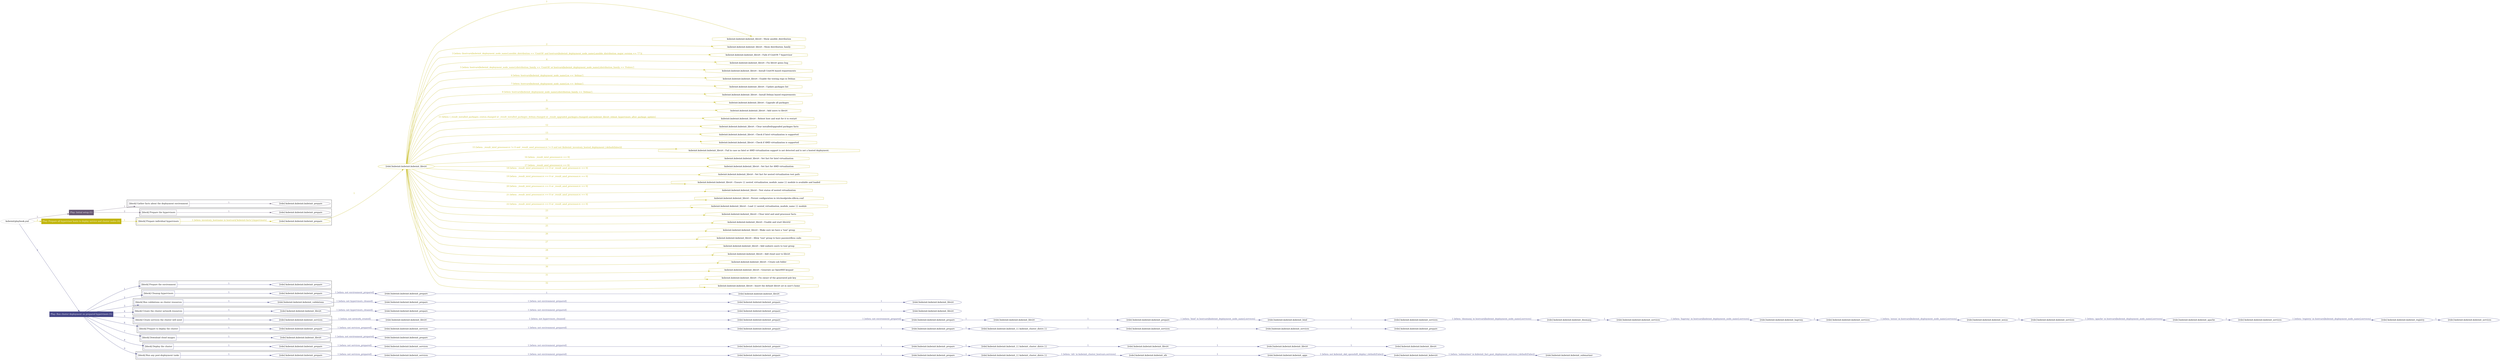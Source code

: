 digraph {
	graph [concentrate=true ordering=in rankdir=LR ratio=fill]
	edge [esep=5 sep=10]
	"kubeinit/playbook.yml" [id=root_node style=dotted]
	play_c38d04f1 [label="Play: Initial setup (1)" color="#685874" fontcolor="#ffffff" id=play_c38d04f1 shape=box style=filled tooltip=localhost]
	"kubeinit/playbook.yml" -> play_c38d04f1 [label="1 " color="#685874" fontcolor="#685874" id=edge_b47f054e labeltooltip="1 " tooltip="1 "]
	subgraph "kubeinit.kubeinit.kubeinit_prepare" {
		role_59bcdea8 [label="[role] kubeinit.kubeinit.kubeinit_prepare" color="#685874" id=role_59bcdea8 tooltip="kubeinit.kubeinit.kubeinit_prepare"]
	}
	subgraph "kubeinit.kubeinit.kubeinit_prepare" {
		role_1de4ad4f [label="[role] kubeinit.kubeinit.kubeinit_prepare" color="#685874" id=role_1de4ad4f tooltip="kubeinit.kubeinit.kubeinit_prepare"]
	}
	subgraph "Play: Initial setup (1)" {
		play_c38d04f1 -> block_15f5c2c2 [label=1 color="#685874" fontcolor="#685874" id=edge_78ad8fe7 labeltooltip=1 tooltip=1]
		subgraph cluster_block_15f5c2c2 {
			block_15f5c2c2 [label="[block] Gather facts about the deployment environment" color="#685874" id=block_15f5c2c2 labeltooltip="Gather facts about the deployment environment" shape=box tooltip="Gather facts about the deployment environment"]
			block_15f5c2c2 -> role_59bcdea8 [label="1 " color="#685874" fontcolor="#685874" id=edge_01e30a60 labeltooltip="1 " tooltip="1 "]
		}
		play_c38d04f1 -> block_de4b6ba6 [label=2 color="#685874" fontcolor="#685874" id=edge_79fef5b9 labeltooltip=2 tooltip=2]
		subgraph cluster_block_de4b6ba6 {
			block_de4b6ba6 [label="[block] Prepare the hypervisors" color="#685874" id=block_de4b6ba6 labeltooltip="Prepare the hypervisors" shape=box tooltip="Prepare the hypervisors"]
			block_de4b6ba6 -> role_1de4ad4f [label="1 " color="#685874" fontcolor="#685874" id=edge_2296e680 labeltooltip="1 " tooltip="1 "]
		}
	}
	play_e90ad31f [label="Play: Prepare all hypervisor hosts to deploy service and cluster nodes (0)" color="#c1b50b" fontcolor="#ffffff" id=play_e90ad31f shape=box style=filled tooltip="Play: Prepare all hypervisor hosts to deploy service and cluster nodes (0)"]
	"kubeinit/playbook.yml" -> play_e90ad31f [label="2 " color="#c1b50b" fontcolor="#c1b50b" id=edge_76d9d0d5 labeltooltip="2 " tooltip="2 "]
	subgraph "kubeinit.kubeinit.kubeinit_libvirt" {
		role_910aff63 [label="[role] kubeinit.kubeinit.kubeinit_libvirt" color="#c1b50b" id=role_910aff63 tooltip="kubeinit.kubeinit.kubeinit_libvirt"]
		task_491e7661 [label="kubeinit.kubeinit.kubeinit_libvirt : Show ansible_distribution" color="#c1b50b" id=task_491e7661 shape=octagon tooltip="kubeinit.kubeinit.kubeinit_libvirt : Show ansible_distribution"]
		role_910aff63 -> task_491e7661 [label="1 " color="#c1b50b" fontcolor="#c1b50b" id=edge_b0b7990b labeltooltip="1 " tooltip="1 "]
		task_f7f70584 [label="kubeinit.kubeinit.kubeinit_libvirt : Show distribution_family" color="#c1b50b" id=task_f7f70584 shape=octagon tooltip="kubeinit.kubeinit.kubeinit_libvirt : Show distribution_family"]
		role_910aff63 -> task_f7f70584 [label="2 " color="#c1b50b" fontcolor="#c1b50b" id=edge_096bd77a labeltooltip="2 " tooltip="2 "]
		task_3dbde6bf [label="kubeinit.kubeinit.kubeinit_libvirt : Fails if CentOS 7 hypervisor" color="#c1b50b" id=task_3dbde6bf shape=octagon tooltip="kubeinit.kubeinit.kubeinit_libvirt : Fails if CentOS 7 hypervisor"]
		role_910aff63 -> task_3dbde6bf [label="3 [when: (hostvars[kubeinit_deployment_node_name].ansible_distribution == 'CentOS' and hostvars[kubeinit_deployment_node_name].ansible_distribution_major_version == \"7\")]" color="#c1b50b" fontcolor="#c1b50b" id=edge_b1cb97e4 labeltooltip="3 [when: (hostvars[kubeinit_deployment_node_name].ansible_distribution == 'CentOS' and hostvars[kubeinit_deployment_node_name].ansible_distribution_major_version == \"7\")]" tooltip="3 [when: (hostvars[kubeinit_deployment_node_name].ansible_distribution == 'CentOS' and hostvars[kubeinit_deployment_node_name].ansible_distribution_major_version == \"7\")]"]
		task_4f3fe4cc [label="kubeinit.kubeinit.kubeinit_libvirt : Fix libvirt qemu bug" color="#c1b50b" id=task_4f3fe4cc shape=octagon tooltip="kubeinit.kubeinit.kubeinit_libvirt : Fix libvirt qemu bug"]
		role_910aff63 -> task_4f3fe4cc [label="4 " color="#c1b50b" fontcolor="#c1b50b" id=edge_5822fa81 labeltooltip="4 " tooltip="4 "]
		task_e9e93b1d [label="kubeinit.kubeinit.kubeinit_libvirt : Install CentOS based requirements" color="#c1b50b" id=task_e9e93b1d shape=octagon tooltip="kubeinit.kubeinit.kubeinit_libvirt : Install CentOS based requirements"]
		role_910aff63 -> task_e9e93b1d [label="5 [when: hostvars[kubeinit_deployment_node_name].distribution_family == 'CentOS' or hostvars[kubeinit_deployment_node_name].distribution_family == 'Fedora']" color="#c1b50b" fontcolor="#c1b50b" id=edge_42f6a98b labeltooltip="5 [when: hostvars[kubeinit_deployment_node_name].distribution_family == 'CentOS' or hostvars[kubeinit_deployment_node_name].distribution_family == 'Fedora']" tooltip="5 [when: hostvars[kubeinit_deployment_node_name].distribution_family == 'CentOS' or hostvars[kubeinit_deployment_node_name].distribution_family == 'Fedora']"]
		task_f8537971 [label="kubeinit.kubeinit.kubeinit_libvirt : Enable the testing repo in Debian" color="#c1b50b" id=task_f8537971 shape=octagon tooltip="kubeinit.kubeinit.kubeinit_libvirt : Enable the testing repo in Debian"]
		role_910aff63 -> task_f8537971 [label="6 [when: hostvars[kubeinit_deployment_node_name].os == 'debian']" color="#c1b50b" fontcolor="#c1b50b" id=edge_0bb966c0 labeltooltip="6 [when: hostvars[kubeinit_deployment_node_name].os == 'debian']" tooltip="6 [when: hostvars[kubeinit_deployment_node_name].os == 'debian']"]
		task_c3f6211a [label="kubeinit.kubeinit.kubeinit_libvirt : Update packages list" color="#c1b50b" id=task_c3f6211a shape=octagon tooltip="kubeinit.kubeinit.kubeinit_libvirt : Update packages list"]
		role_910aff63 -> task_c3f6211a [label="7 [when: hostvars[kubeinit_deployment_node_name].os == 'debian']" color="#c1b50b" fontcolor="#c1b50b" id=edge_8103ce0d labeltooltip="7 [when: hostvars[kubeinit_deployment_node_name].os == 'debian']" tooltip="7 [when: hostvars[kubeinit_deployment_node_name].os == 'debian']"]
		task_90807c6d [label="kubeinit.kubeinit.kubeinit_libvirt : Install Debian based requirements" color="#c1b50b" id=task_90807c6d shape=octagon tooltip="kubeinit.kubeinit.kubeinit_libvirt : Install Debian based requirements"]
		role_910aff63 -> task_90807c6d [label="8 [when: hostvars[kubeinit_deployment_node_name].distribution_family == 'Debian']" color="#c1b50b" fontcolor="#c1b50b" id=edge_ecdab5d0 labeltooltip="8 [when: hostvars[kubeinit_deployment_node_name].distribution_family == 'Debian']" tooltip="8 [when: hostvars[kubeinit_deployment_node_name].distribution_family == 'Debian']"]
		task_8ed3cd0f [label="kubeinit.kubeinit.kubeinit_libvirt : Upgrade all packages" color="#c1b50b" id=task_8ed3cd0f shape=octagon tooltip="kubeinit.kubeinit.kubeinit_libvirt : Upgrade all packages"]
		role_910aff63 -> task_8ed3cd0f [label="9 " color="#c1b50b" fontcolor="#c1b50b" id=edge_93c25177 labeltooltip="9 " tooltip="9 "]
		task_43c34b80 [label="kubeinit.kubeinit.kubeinit_libvirt : Add users to libvirt" color="#c1b50b" id=task_43c34b80 shape=octagon tooltip="kubeinit.kubeinit.kubeinit_libvirt : Add users to libvirt"]
		role_910aff63 -> task_43c34b80 [label="10 " color="#c1b50b" fontcolor="#c1b50b" id=edge_d0c9bd22 labeltooltip="10 " tooltip="10 "]
		task_26d9e494 [label="kubeinit.kubeinit.kubeinit_libvirt : Reboot host and wait for it to restart" color="#c1b50b" id=task_26d9e494 shape=octagon tooltip="kubeinit.kubeinit.kubeinit_libvirt : Reboot host and wait for it to restart"]
		role_910aff63 -> task_26d9e494 [label="11 [when: (_result_installed_packages_centos.changed or _result_installed_packages_debian.changed or _result_upgraded_packages.changed) and kubeinit_libvirt_reboot_hypervisors_after_package_update]" color="#c1b50b" fontcolor="#c1b50b" id=edge_ad935de6 labeltooltip="11 [when: (_result_installed_packages_centos.changed or _result_installed_packages_debian.changed or _result_upgraded_packages.changed) and kubeinit_libvirt_reboot_hypervisors_after_package_update]" tooltip="11 [when: (_result_installed_packages_centos.changed or _result_installed_packages_debian.changed or _result_upgraded_packages.changed) and kubeinit_libvirt_reboot_hypervisors_after_package_update]"]
		task_d4c29a83 [label="kubeinit.kubeinit.kubeinit_libvirt : Clear installed/upgraded packages facts" color="#c1b50b" id=task_d4c29a83 shape=octagon tooltip="kubeinit.kubeinit.kubeinit_libvirt : Clear installed/upgraded packages facts"]
		role_910aff63 -> task_d4c29a83 [label="12 " color="#c1b50b" fontcolor="#c1b50b" id=edge_5a74af1b labeltooltip="12 " tooltip="12 "]
		task_04d4936d [label="kubeinit.kubeinit.kubeinit_libvirt : Check if Intel virtualization is supported" color="#c1b50b" id=task_04d4936d shape=octagon tooltip="kubeinit.kubeinit.kubeinit_libvirt : Check if Intel virtualization is supported"]
		role_910aff63 -> task_04d4936d [label="13 " color="#c1b50b" fontcolor="#c1b50b" id=edge_cb40cca9 labeltooltip="13 " tooltip="13 "]
		task_9b258b24 [label="kubeinit.kubeinit.kubeinit_libvirt : Check if AMD virtualization is supported" color="#c1b50b" id=task_9b258b24 shape=octagon tooltip="kubeinit.kubeinit.kubeinit_libvirt : Check if AMD virtualization is supported"]
		role_910aff63 -> task_9b258b24 [label="14 " color="#c1b50b" fontcolor="#c1b50b" id=edge_009a45b5 labeltooltip="14 " tooltip="14 "]
		task_f8259dc5 [label="kubeinit.kubeinit.kubeinit_libvirt : Fail in case no Intel or AMD virtualization support is not detected and is not a hosted deployment." color="#c1b50b" id=task_f8259dc5 shape=octagon tooltip="kubeinit.kubeinit.kubeinit_libvirt : Fail in case no Intel or AMD virtualization support is not detected and is not a hosted deployment."]
		role_910aff63 -> task_f8259dc5 [label="15 [when: _result_intel_processor.rc != 0 and _result_amd_processor.rc != 0 and not (kubeinit_inventory_hosted_deployment | default(false))]" color="#c1b50b" fontcolor="#c1b50b" id=edge_87527fc7 labeltooltip="15 [when: _result_intel_processor.rc != 0 and _result_amd_processor.rc != 0 and not (kubeinit_inventory_hosted_deployment | default(false))]" tooltip="15 [when: _result_intel_processor.rc != 0 and _result_amd_processor.rc != 0 and not (kubeinit_inventory_hosted_deployment | default(false))]"]
		task_e627dbe1 [label="kubeinit.kubeinit.kubeinit_libvirt : Set fact for Intel virtualization" color="#c1b50b" id=task_e627dbe1 shape=octagon tooltip="kubeinit.kubeinit.kubeinit_libvirt : Set fact for Intel virtualization"]
		role_910aff63 -> task_e627dbe1 [label="16 [when: _result_intel_processor.rc == 0]" color="#c1b50b" fontcolor="#c1b50b" id=edge_1fd86c77 labeltooltip="16 [when: _result_intel_processor.rc == 0]" tooltip="16 [when: _result_intel_processor.rc == 0]"]
		task_0b2bdcb4 [label="kubeinit.kubeinit.kubeinit_libvirt : Set fact for AMD virtualization" color="#c1b50b" id=task_0b2bdcb4 shape=octagon tooltip="kubeinit.kubeinit.kubeinit_libvirt : Set fact for AMD virtualization"]
		role_910aff63 -> task_0b2bdcb4 [label="17 [when: _result_amd_processor.rc == 0]" color="#c1b50b" fontcolor="#c1b50b" id=edge_247e9c9c labeltooltip="17 [when: _result_amd_processor.rc == 0]" tooltip="17 [when: _result_amd_processor.rc == 0]"]
		task_e93e5319 [label="kubeinit.kubeinit.kubeinit_libvirt : Set fact for nested virtualization test path" color="#c1b50b" id=task_e93e5319 shape=octagon tooltip="kubeinit.kubeinit.kubeinit_libvirt : Set fact for nested virtualization test path"]
		role_910aff63 -> task_e93e5319 [label="18 [when: _result_intel_processor.rc == 0 or _result_amd_processor.rc == 0]" color="#c1b50b" fontcolor="#c1b50b" id=edge_5d974153 labeltooltip="18 [when: _result_intel_processor.rc == 0 or _result_amd_processor.rc == 0]" tooltip="18 [when: _result_intel_processor.rc == 0 or _result_amd_processor.rc == 0]"]
		task_ccfbc9b6 [label="kubeinit.kubeinit.kubeinit_libvirt : Ensure {{ nested_virtualization_module_name }} module is available and loaded" color="#c1b50b" id=task_ccfbc9b6 shape=octagon tooltip="kubeinit.kubeinit.kubeinit_libvirt : Ensure {{ nested_virtualization_module_name }} module is available and loaded"]
		role_910aff63 -> task_ccfbc9b6 [label="19 [when: _result_intel_processor.rc == 0 or _result_amd_processor.rc == 0]" color="#c1b50b" fontcolor="#c1b50b" id=edge_50900f45 labeltooltip="19 [when: _result_intel_processor.rc == 0 or _result_amd_processor.rc == 0]" tooltip="19 [when: _result_intel_processor.rc == 0 or _result_amd_processor.rc == 0]"]
		task_675d9326 [label="kubeinit.kubeinit.kubeinit_libvirt : Test status of nested virtualization" color="#c1b50b" id=task_675d9326 shape=octagon tooltip="kubeinit.kubeinit.kubeinit_libvirt : Test status of nested virtualization"]
		role_910aff63 -> task_675d9326 [label="20 [when: _result_intel_processor.rc == 0 or _result_amd_processor.rc == 0]" color="#c1b50b" fontcolor="#c1b50b" id=edge_51f6ea0a labeltooltip="20 [when: _result_intel_processor.rc == 0 or _result_amd_processor.rc == 0]" tooltip="20 [when: _result_intel_processor.rc == 0 or _result_amd_processor.rc == 0]"]
		task_c8e03fc0 [label="kubeinit.kubeinit.kubeinit_libvirt : Persist configuration in /etc/modprobe.d/kvm.conf" color="#c1b50b" id=task_c8e03fc0 shape=octagon tooltip="kubeinit.kubeinit.kubeinit_libvirt : Persist configuration in /etc/modprobe.d/kvm.conf"]
		role_910aff63 -> task_c8e03fc0 [label="21 [when: _result_intel_processor.rc == 0 or _result_amd_processor.rc == 0]" color="#c1b50b" fontcolor="#c1b50b" id=edge_5f1bd3f0 labeltooltip="21 [when: _result_intel_processor.rc == 0 or _result_amd_processor.rc == 0]" tooltip="21 [when: _result_intel_processor.rc == 0 or _result_amd_processor.rc == 0]"]
		task_dd8fae31 [label="kubeinit.kubeinit.kubeinit_libvirt : Load {{ nested_virtualization_module_name }} module" color="#c1b50b" id=task_dd8fae31 shape=octagon tooltip="kubeinit.kubeinit.kubeinit_libvirt : Load {{ nested_virtualization_module_name }} module"]
		role_910aff63 -> task_dd8fae31 [label="22 [when: _result_intel_processor.rc == 0 or _result_amd_processor.rc == 0]" color="#c1b50b" fontcolor="#c1b50b" id=edge_b63f3732 labeltooltip="22 [when: _result_intel_processor.rc == 0 or _result_amd_processor.rc == 0]" tooltip="22 [when: _result_intel_processor.rc == 0 or _result_amd_processor.rc == 0]"]
		task_6ae55bd2 [label="kubeinit.kubeinit.kubeinit_libvirt : Clear intel and amd processor facts" color="#c1b50b" id=task_6ae55bd2 shape=octagon tooltip="kubeinit.kubeinit.kubeinit_libvirt : Clear intel and amd processor facts"]
		role_910aff63 -> task_6ae55bd2 [label="23 " color="#c1b50b" fontcolor="#c1b50b" id=edge_14c8bde3 labeltooltip="23 " tooltip="23 "]
		task_24adbb42 [label="kubeinit.kubeinit.kubeinit_libvirt : Enable and start libvirtd" color="#c1b50b" id=task_24adbb42 shape=octagon tooltip="kubeinit.kubeinit.kubeinit_libvirt : Enable and start libvirtd"]
		role_910aff63 -> task_24adbb42 [label="24 " color="#c1b50b" fontcolor="#c1b50b" id=edge_3aa08151 labeltooltip="24 " tooltip="24 "]
		task_42dacb0c [label="kubeinit.kubeinit.kubeinit_libvirt : Make sure we have a 'toor' group" color="#c1b50b" id=task_42dacb0c shape=octagon tooltip="kubeinit.kubeinit.kubeinit_libvirt : Make sure we have a 'toor' group"]
		role_910aff63 -> task_42dacb0c [label="25 " color="#c1b50b" fontcolor="#c1b50b" id=edge_d88c8ede labeltooltip="25 " tooltip="25 "]
		task_69f17522 [label="kubeinit.kubeinit.kubeinit_libvirt : Allow 'toor' group to have passwordless sudo" color="#c1b50b" id=task_69f17522 shape=octagon tooltip="kubeinit.kubeinit.kubeinit_libvirt : Allow 'toor' group to have passwordless sudo"]
		role_910aff63 -> task_69f17522 [label="26 " color="#c1b50b" fontcolor="#c1b50b" id=edge_901d8dfb labeltooltip="26 " tooltip="26 "]
		task_31ef2065 [label="kubeinit.kubeinit.kubeinit_libvirt : Add sudoers users to toor group" color="#c1b50b" id=task_31ef2065 shape=octagon tooltip="kubeinit.kubeinit.kubeinit_libvirt : Add sudoers users to toor group"]
		role_910aff63 -> task_31ef2065 [label="27 " color="#c1b50b" fontcolor="#c1b50b" id=edge_eebe8050 labeltooltip="27 " tooltip="27 "]
		task_0b777313 [label="kubeinit.kubeinit.kubeinit_libvirt : Add cloud user to libvirt" color="#c1b50b" id=task_0b777313 shape=octagon tooltip="kubeinit.kubeinit.kubeinit_libvirt : Add cloud user to libvirt"]
		role_910aff63 -> task_0b777313 [label="28 " color="#c1b50b" fontcolor="#c1b50b" id=edge_aaf53ee2 labeltooltip="28 " tooltip="28 "]
		task_c68d1cfe [label="kubeinit.kubeinit.kubeinit_libvirt : Create ssh folder" color="#c1b50b" id=task_c68d1cfe shape=octagon tooltip="kubeinit.kubeinit.kubeinit_libvirt : Create ssh folder"]
		role_910aff63 -> task_c68d1cfe [label="29 " color="#c1b50b" fontcolor="#c1b50b" id=edge_947700b6 labeltooltip="29 " tooltip="29 "]
		task_ff5079ca [label="kubeinit.kubeinit.kubeinit_libvirt : Generate an OpenSSH keypair" color="#c1b50b" id=task_ff5079ca shape=octagon tooltip="kubeinit.kubeinit.kubeinit_libvirt : Generate an OpenSSH keypair"]
		role_910aff63 -> task_ff5079ca [label="30 " color="#c1b50b" fontcolor="#c1b50b" id=edge_6470e3ce labeltooltip="30 " tooltip="30 "]
		task_6e2dc6e3 [label="kubeinit.kubeinit.kubeinit_libvirt : Fix owner of the generated pub key" color="#c1b50b" id=task_6e2dc6e3 shape=octagon tooltip="kubeinit.kubeinit.kubeinit_libvirt : Fix owner of the generated pub key"]
		role_910aff63 -> task_6e2dc6e3 [label="31 " color="#c1b50b" fontcolor="#c1b50b" id=edge_42205527 labeltooltip="31 " tooltip="31 "]
		task_f4484b78 [label="kubeinit.kubeinit.kubeinit_libvirt : Insert the default libvirt uri in user's home" color="#c1b50b" id=task_f4484b78 shape=octagon tooltip="kubeinit.kubeinit.kubeinit_libvirt : Insert the default libvirt uri in user's home"]
		role_910aff63 -> task_f4484b78 [label="32 " color="#c1b50b" fontcolor="#c1b50b" id=edge_dedc6d87 labeltooltip="32 " tooltip="32 "]
	}
	subgraph "kubeinit.kubeinit.kubeinit_prepare" {
		role_c859bf0d [label="[role] kubeinit.kubeinit.kubeinit_prepare" color="#c1b50b" id=role_c859bf0d tooltip="kubeinit.kubeinit.kubeinit_prepare"]
		role_c859bf0d -> role_910aff63 [label="1 " color="#c1b50b" fontcolor="#c1b50b" id=edge_1a1bbb54 labeltooltip="1 " tooltip="1 "]
	}
	subgraph "Play: Prepare all hypervisor hosts to deploy service and cluster nodes (0)" {
		play_e90ad31f -> block_35915f55 [label=1 color="#c1b50b" fontcolor="#c1b50b" id=edge_94eb9bb0 labeltooltip=1 tooltip=1]
		subgraph cluster_block_35915f55 {
			block_35915f55 [label="[block] Prepare individual hypervisors" color="#c1b50b" id=block_35915f55 labeltooltip="Prepare individual hypervisors" shape=box tooltip="Prepare individual hypervisors"]
			block_35915f55 -> role_c859bf0d [label="1 [when: inventory_hostname in hostvars['kubeinit-facts'].hypervisors]" color="#c1b50b" fontcolor="#c1b50b" id=edge_357668a0 labeltooltip="1 [when: inventory_hostname in hostvars['kubeinit-facts'].hypervisors]" tooltip="1 [when: inventory_hostname in hostvars['kubeinit-facts'].hypervisors]"]
		}
	}
	play_35cfb350 [label="Play: Run cluster deployment on prepared hypervisors (1)" color="#454687" fontcolor="#ffffff" id=play_35cfb350 shape=box style=filled tooltip=localhost]
	"kubeinit/playbook.yml" -> play_35cfb350 [label="3 " color="#454687" fontcolor="#454687" id=edge_0f26597b labeltooltip="3 " tooltip="3 "]
	subgraph "kubeinit.kubeinit.kubeinit_prepare" {
		role_e5dfe3ac [label="[role] kubeinit.kubeinit.kubeinit_prepare" color="#454687" id=role_e5dfe3ac tooltip="kubeinit.kubeinit.kubeinit_prepare"]
	}
	subgraph "kubeinit.kubeinit.kubeinit_libvirt" {
		role_4105d0bc [label="[role] kubeinit.kubeinit.kubeinit_libvirt" color="#454687" id=role_4105d0bc tooltip="kubeinit.kubeinit.kubeinit_libvirt"]
	}
	subgraph "kubeinit.kubeinit.kubeinit_prepare" {
		role_ab941344 [label="[role] kubeinit.kubeinit.kubeinit_prepare" color="#454687" id=role_ab941344 tooltip="kubeinit.kubeinit.kubeinit_prepare"]
		role_ab941344 -> role_4105d0bc [label="1 " color="#454687" fontcolor="#454687" id=edge_33fc6c15 labeltooltip="1 " tooltip="1 "]
	}
	subgraph "kubeinit.kubeinit.kubeinit_prepare" {
		role_7908a7ea [label="[role] kubeinit.kubeinit.kubeinit_prepare" color="#454687" id=role_7908a7ea tooltip="kubeinit.kubeinit.kubeinit_prepare"]
		role_7908a7ea -> role_ab941344 [label="1 [when: not environment_prepared]" color="#454687" fontcolor="#454687" id=edge_57bcf4fc labeltooltip="1 [when: not environment_prepared]" tooltip="1 [when: not environment_prepared]"]
	}
	subgraph "kubeinit.kubeinit.kubeinit_libvirt" {
		role_4cdacba0 [label="[role] kubeinit.kubeinit.kubeinit_libvirt" color="#454687" id=role_4cdacba0 tooltip="kubeinit.kubeinit.kubeinit_libvirt"]
	}
	subgraph "kubeinit.kubeinit.kubeinit_prepare" {
		role_e34ba097 [label="[role] kubeinit.kubeinit.kubeinit_prepare" color="#454687" id=role_e34ba097 tooltip="kubeinit.kubeinit.kubeinit_prepare"]
		role_e34ba097 -> role_4cdacba0 [label="1 " color="#454687" fontcolor="#454687" id=edge_dad25067 labeltooltip="1 " tooltip="1 "]
	}
	subgraph "kubeinit.kubeinit.kubeinit_prepare" {
		role_9e7f16a8 [label="[role] kubeinit.kubeinit.kubeinit_prepare" color="#454687" id=role_9e7f16a8 tooltip="kubeinit.kubeinit.kubeinit_prepare"]
		role_9e7f16a8 -> role_e34ba097 [label="1 [when: not environment_prepared]" color="#454687" fontcolor="#454687" id=edge_bb84e9d9 labeltooltip="1 [when: not environment_prepared]" tooltip="1 [when: not environment_prepared]"]
	}
	subgraph "kubeinit.kubeinit.kubeinit_validations" {
		role_5cc789e8 [label="[role] kubeinit.kubeinit.kubeinit_validations" color="#454687" id=role_5cc789e8 tooltip="kubeinit.kubeinit.kubeinit_validations"]
		role_5cc789e8 -> role_9e7f16a8 [label="1 [when: not hypervisors_cleaned]" color="#454687" fontcolor="#454687" id=edge_a5ab72ea labeltooltip="1 [when: not hypervisors_cleaned]" tooltip="1 [when: not hypervisors_cleaned]"]
	}
	subgraph "kubeinit.kubeinit.kubeinit_libvirt" {
		role_3d2cb5f0 [label="[role] kubeinit.kubeinit.kubeinit_libvirt" color="#454687" id=role_3d2cb5f0 tooltip="kubeinit.kubeinit.kubeinit_libvirt"]
	}
	subgraph "kubeinit.kubeinit.kubeinit_prepare" {
		role_8daa00c2 [label="[role] kubeinit.kubeinit.kubeinit_prepare" color="#454687" id=role_8daa00c2 tooltip="kubeinit.kubeinit.kubeinit_prepare"]
		role_8daa00c2 -> role_3d2cb5f0 [label="1 " color="#454687" fontcolor="#454687" id=edge_e6a4f1dc labeltooltip="1 " tooltip="1 "]
	}
	subgraph "kubeinit.kubeinit.kubeinit_prepare" {
		role_c855ddf5 [label="[role] kubeinit.kubeinit.kubeinit_prepare" color="#454687" id=role_c855ddf5 tooltip="kubeinit.kubeinit.kubeinit_prepare"]
		role_c855ddf5 -> role_8daa00c2 [label="1 [when: not environment_prepared]" color="#454687" fontcolor="#454687" id=edge_adfcb650 labeltooltip="1 [when: not environment_prepared]" tooltip="1 [when: not environment_prepared]"]
	}
	subgraph "kubeinit.kubeinit.kubeinit_libvirt" {
		role_eee2025f [label="[role] kubeinit.kubeinit.kubeinit_libvirt" color="#454687" id=role_eee2025f tooltip="kubeinit.kubeinit.kubeinit_libvirt"]
		role_eee2025f -> role_c855ddf5 [label="1 [when: not hypervisors_cleaned]" color="#454687" fontcolor="#454687" id=edge_82b886a8 labeltooltip="1 [when: not hypervisors_cleaned]" tooltip="1 [when: not hypervisors_cleaned]"]
	}
	subgraph "kubeinit.kubeinit.kubeinit_services" {
		role_618e9505 [label="[role] kubeinit.kubeinit.kubeinit_services" color="#454687" id=role_618e9505 tooltip="kubeinit.kubeinit.kubeinit_services"]
	}
	subgraph "kubeinit.kubeinit.kubeinit_registry" {
		role_420f4feb [label="[role] kubeinit.kubeinit.kubeinit_registry" color="#454687" id=role_420f4feb tooltip="kubeinit.kubeinit.kubeinit_registry"]
		role_420f4feb -> role_618e9505 [label="1 " color="#454687" fontcolor="#454687" id=edge_205922bb labeltooltip="1 " tooltip="1 "]
	}
	subgraph "kubeinit.kubeinit.kubeinit_services" {
		role_a39eea7f [label="[role] kubeinit.kubeinit.kubeinit_services" color="#454687" id=role_a39eea7f tooltip="kubeinit.kubeinit.kubeinit_services"]
		role_a39eea7f -> role_420f4feb [label="1 [when: 'registry' in hostvars[kubeinit_deployment_node_name].services]" color="#454687" fontcolor="#454687" id=edge_f2197296 labeltooltip="1 [when: 'registry' in hostvars[kubeinit_deployment_node_name].services]" tooltip="1 [when: 'registry' in hostvars[kubeinit_deployment_node_name].services]"]
	}
	subgraph "kubeinit.kubeinit.kubeinit_apache" {
		role_a1d39668 [label="[role] kubeinit.kubeinit.kubeinit_apache" color="#454687" id=role_a1d39668 tooltip="kubeinit.kubeinit.kubeinit_apache"]
		role_a1d39668 -> role_a39eea7f [label="1 " color="#454687" fontcolor="#454687" id=edge_f00b9ffa labeltooltip="1 " tooltip="1 "]
	}
	subgraph "kubeinit.kubeinit.kubeinit_services" {
		role_1ea03aa1 [label="[role] kubeinit.kubeinit.kubeinit_services" color="#454687" id=role_1ea03aa1 tooltip="kubeinit.kubeinit.kubeinit_services"]
		role_1ea03aa1 -> role_a1d39668 [label="1 [when: 'apache' in hostvars[kubeinit_deployment_node_name].services]" color="#454687" fontcolor="#454687" id=edge_c45ed222 labeltooltip="1 [when: 'apache' in hostvars[kubeinit_deployment_node_name].services]" tooltip="1 [when: 'apache' in hostvars[kubeinit_deployment_node_name].services]"]
	}
	subgraph "kubeinit.kubeinit.kubeinit_nexus" {
		role_a9562097 [label="[role] kubeinit.kubeinit.kubeinit_nexus" color="#454687" id=role_a9562097 tooltip="kubeinit.kubeinit.kubeinit_nexus"]
		role_a9562097 -> role_1ea03aa1 [label="1 " color="#454687" fontcolor="#454687" id=edge_e3718852 labeltooltip="1 " tooltip="1 "]
	}
	subgraph "kubeinit.kubeinit.kubeinit_services" {
		role_0ede0e0e [label="[role] kubeinit.kubeinit.kubeinit_services" color="#454687" id=role_0ede0e0e tooltip="kubeinit.kubeinit.kubeinit_services"]
		role_0ede0e0e -> role_a9562097 [label="1 [when: 'nexus' in hostvars[kubeinit_deployment_node_name].services]" color="#454687" fontcolor="#454687" id=edge_128913e7 labeltooltip="1 [when: 'nexus' in hostvars[kubeinit_deployment_node_name].services]" tooltip="1 [when: 'nexus' in hostvars[kubeinit_deployment_node_name].services]"]
	}
	subgraph "kubeinit.kubeinit.kubeinit_haproxy" {
		role_158c66fe [label="[role] kubeinit.kubeinit.kubeinit_haproxy" color="#454687" id=role_158c66fe tooltip="kubeinit.kubeinit.kubeinit_haproxy"]
		role_158c66fe -> role_0ede0e0e [label="1 " color="#454687" fontcolor="#454687" id=edge_873de3b2 labeltooltip="1 " tooltip="1 "]
	}
	subgraph "kubeinit.kubeinit.kubeinit_services" {
		role_454eb0d2 [label="[role] kubeinit.kubeinit.kubeinit_services" color="#454687" id=role_454eb0d2 tooltip="kubeinit.kubeinit.kubeinit_services"]
		role_454eb0d2 -> role_158c66fe [label="1 [when: 'haproxy' in hostvars[kubeinit_deployment_node_name].services]" color="#454687" fontcolor="#454687" id=edge_35694471 labeltooltip="1 [when: 'haproxy' in hostvars[kubeinit_deployment_node_name].services]" tooltip="1 [when: 'haproxy' in hostvars[kubeinit_deployment_node_name].services]"]
	}
	subgraph "kubeinit.kubeinit.kubeinit_dnsmasq" {
		role_e4c47dac [label="[role] kubeinit.kubeinit.kubeinit_dnsmasq" color="#454687" id=role_e4c47dac tooltip="kubeinit.kubeinit.kubeinit_dnsmasq"]
		role_e4c47dac -> role_454eb0d2 [label="1 " color="#454687" fontcolor="#454687" id=edge_c51961bd labeltooltip="1 " tooltip="1 "]
	}
	subgraph "kubeinit.kubeinit.kubeinit_services" {
		role_96518a6f [label="[role] kubeinit.kubeinit.kubeinit_services" color="#454687" id=role_96518a6f tooltip="kubeinit.kubeinit.kubeinit_services"]
		role_96518a6f -> role_e4c47dac [label="1 [when: 'dnsmasq' in hostvars[kubeinit_deployment_node_name].services]" color="#454687" fontcolor="#454687" id=edge_07025cc6 labeltooltip="1 [when: 'dnsmasq' in hostvars[kubeinit_deployment_node_name].services]" tooltip="1 [when: 'dnsmasq' in hostvars[kubeinit_deployment_node_name].services]"]
	}
	subgraph "kubeinit.kubeinit.kubeinit_bind" {
		role_3aa50f41 [label="[role] kubeinit.kubeinit.kubeinit_bind" color="#454687" id=role_3aa50f41 tooltip="kubeinit.kubeinit.kubeinit_bind"]
		role_3aa50f41 -> role_96518a6f [label="1 " color="#454687" fontcolor="#454687" id=edge_ad11cf79 labeltooltip="1 " tooltip="1 "]
	}
	subgraph "kubeinit.kubeinit.kubeinit_prepare" {
		role_43eb654c [label="[role] kubeinit.kubeinit.kubeinit_prepare" color="#454687" id=role_43eb654c tooltip="kubeinit.kubeinit.kubeinit_prepare"]
		role_43eb654c -> role_3aa50f41 [label="1 [when: 'bind' in hostvars[kubeinit_deployment_node_name].services]" color="#454687" fontcolor="#454687" id=edge_ce2eba5e labeltooltip="1 [when: 'bind' in hostvars[kubeinit_deployment_node_name].services]" tooltip="1 [when: 'bind' in hostvars[kubeinit_deployment_node_name].services]"]
	}
	subgraph "kubeinit.kubeinit.kubeinit_libvirt" {
		role_b4f98a63 [label="[role] kubeinit.kubeinit.kubeinit_libvirt" color="#454687" id=role_b4f98a63 tooltip="kubeinit.kubeinit.kubeinit_libvirt"]
		role_b4f98a63 -> role_43eb654c [label="1 " color="#454687" fontcolor="#454687" id=edge_85b6db18 labeltooltip="1 " tooltip="1 "]
	}
	subgraph "kubeinit.kubeinit.kubeinit_prepare" {
		role_a79fc9ba [label="[role] kubeinit.kubeinit.kubeinit_prepare" color="#454687" id=role_a79fc9ba tooltip="kubeinit.kubeinit.kubeinit_prepare"]
		role_a79fc9ba -> role_b4f98a63 [label="1 " color="#454687" fontcolor="#454687" id=edge_90c88e38 labeltooltip="1 " tooltip="1 "]
	}
	subgraph "kubeinit.kubeinit.kubeinit_prepare" {
		role_374fa24c [label="[role] kubeinit.kubeinit.kubeinit_prepare" color="#454687" id=role_374fa24c tooltip="kubeinit.kubeinit.kubeinit_prepare"]
		role_374fa24c -> role_a79fc9ba [label="1 [when: not environment_prepared]" color="#454687" fontcolor="#454687" id=edge_22e14323 labeltooltip="1 [when: not environment_prepared]" tooltip="1 [when: not environment_prepared]"]
	}
	subgraph "kubeinit.kubeinit.kubeinit_libvirt" {
		role_6e4f8478 [label="[role] kubeinit.kubeinit.kubeinit_libvirt" color="#454687" id=role_6e4f8478 tooltip="kubeinit.kubeinit.kubeinit_libvirt"]
		role_6e4f8478 -> role_374fa24c [label="1 [when: not hypervisors_cleaned]" color="#454687" fontcolor="#454687" id=edge_a3e7ce58 labeltooltip="1 [when: not hypervisors_cleaned]" tooltip="1 [when: not hypervisors_cleaned]"]
	}
	subgraph "kubeinit.kubeinit.kubeinit_services" {
		role_5b7ff6a6 [label="[role] kubeinit.kubeinit.kubeinit_services" color="#454687" id=role_5b7ff6a6 tooltip="kubeinit.kubeinit.kubeinit_services"]
		role_5b7ff6a6 -> role_6e4f8478 [label="1 [when: not network_created]" color="#454687" fontcolor="#454687" id=edge_58408c23 labeltooltip="1 [when: not network_created]" tooltip="1 [when: not network_created]"]
	}
	subgraph "kubeinit.kubeinit.kubeinit_prepare" {
		role_dc8d0bd2 [label="[role] kubeinit.kubeinit.kubeinit_prepare" color="#454687" id=role_dc8d0bd2 tooltip="kubeinit.kubeinit.kubeinit_prepare"]
	}
	subgraph "kubeinit.kubeinit.kubeinit_services" {
		role_1071ad76 [label="[role] kubeinit.kubeinit.kubeinit_services" color="#454687" id=role_1071ad76 tooltip="kubeinit.kubeinit.kubeinit_services"]
		role_1071ad76 -> role_dc8d0bd2 [label="1 " color="#454687" fontcolor="#454687" id=edge_68d902e2 labeltooltip="1 " tooltip="1 "]
	}
	subgraph "kubeinit.kubeinit.kubeinit_services" {
		role_5f60651e [label="[role] kubeinit.kubeinit.kubeinit_services" color="#454687" id=role_5f60651e tooltip="kubeinit.kubeinit.kubeinit_services"]
		role_5f60651e -> role_1071ad76 [label="1 " color="#454687" fontcolor="#454687" id=edge_6515b18d labeltooltip="1 " tooltip="1 "]
	}
	subgraph "kubeinit.kubeinit.kubeinit_{{ kubeinit_cluster_distro }}" {
		role_a5a6f9dd [label="[role] kubeinit.kubeinit.kubeinit_{{ kubeinit_cluster_distro }}" color="#454687" id=role_a5a6f9dd tooltip="kubeinit.kubeinit.kubeinit_{{ kubeinit_cluster_distro }}"]
		role_a5a6f9dd -> role_5f60651e [label="1 " color="#454687" fontcolor="#454687" id=edge_674d551b labeltooltip="1 " tooltip="1 "]
	}
	subgraph "kubeinit.kubeinit.kubeinit_prepare" {
		role_d44af5f8 [label="[role] kubeinit.kubeinit.kubeinit_prepare" color="#454687" id=role_d44af5f8 tooltip="kubeinit.kubeinit.kubeinit_prepare"]
		role_d44af5f8 -> role_a5a6f9dd [label="1 " color="#454687" fontcolor="#454687" id=edge_d668363b labeltooltip="1 " tooltip="1 "]
	}
	subgraph "kubeinit.kubeinit.kubeinit_prepare" {
		role_8d78de91 [label="[role] kubeinit.kubeinit.kubeinit_prepare" color="#454687" id=role_8d78de91 tooltip="kubeinit.kubeinit.kubeinit_prepare"]
		role_8d78de91 -> role_d44af5f8 [label="1 " color="#454687" fontcolor="#454687" id=edge_0991595c labeltooltip="1 " tooltip="1 "]
	}
	subgraph "kubeinit.kubeinit.kubeinit_services" {
		role_84039672 [label="[role] kubeinit.kubeinit.kubeinit_services" color="#454687" id=role_84039672 tooltip="kubeinit.kubeinit.kubeinit_services"]
		role_84039672 -> role_8d78de91 [label="1 [when: not environment_prepared]" color="#454687" fontcolor="#454687" id=edge_dee45736 labeltooltip="1 [when: not environment_prepared]" tooltip="1 [when: not environment_prepared]"]
	}
	subgraph "kubeinit.kubeinit.kubeinit_prepare" {
		role_ea8b1c18 [label="[role] kubeinit.kubeinit.kubeinit_prepare" color="#454687" id=role_ea8b1c18 tooltip="kubeinit.kubeinit.kubeinit_prepare"]
		role_ea8b1c18 -> role_84039672 [label="1 [when: not services_prepared]" color="#454687" fontcolor="#454687" id=edge_dbae467b labeltooltip="1 [when: not services_prepared]" tooltip="1 [when: not services_prepared]"]
	}
	subgraph "kubeinit.kubeinit.kubeinit_prepare" {
		role_ea3942a6 [label="[role] kubeinit.kubeinit.kubeinit_prepare" color="#454687" id=role_ea3942a6 tooltip="kubeinit.kubeinit.kubeinit_prepare"]
	}
	subgraph "kubeinit.kubeinit.kubeinit_libvirt" {
		role_8dead45f [label="[role] kubeinit.kubeinit.kubeinit_libvirt" color="#454687" id=role_8dead45f tooltip="kubeinit.kubeinit.kubeinit_libvirt"]
		role_8dead45f -> role_ea3942a6 [label="1 [when: not environment_prepared]" color="#454687" fontcolor="#454687" id=edge_6af028f3 labeltooltip="1 [when: not environment_prepared]" tooltip="1 [when: not environment_prepared]"]
	}
	subgraph "kubeinit.kubeinit.kubeinit_libvirt" {
		role_16fc3f21 [label="[role] kubeinit.kubeinit.kubeinit_libvirt" color="#454687" id=role_16fc3f21 tooltip="kubeinit.kubeinit.kubeinit_libvirt"]
	}
	subgraph "kubeinit.kubeinit.kubeinit_libvirt" {
		role_2a851fa8 [label="[role] kubeinit.kubeinit.kubeinit_libvirt" color="#454687" id=role_2a851fa8 tooltip="kubeinit.kubeinit.kubeinit_libvirt"]
		role_2a851fa8 -> role_16fc3f21 [label="1 " color="#454687" fontcolor="#454687" id=edge_7675efdf labeltooltip="1 " tooltip="1 "]
	}
	subgraph "kubeinit.kubeinit.kubeinit_libvirt" {
		role_67cf7a6f [label="[role] kubeinit.kubeinit.kubeinit_libvirt" color="#454687" id=role_67cf7a6f tooltip="kubeinit.kubeinit.kubeinit_libvirt"]
		role_67cf7a6f -> role_2a851fa8 [label="1 " color="#454687" fontcolor="#454687" id=edge_a0a7946c labeltooltip="1 " tooltip="1 "]
	}
	subgraph "kubeinit.kubeinit.kubeinit_{{ kubeinit_cluster_distro }}" {
		role_5d35e7ff [label="[role] kubeinit.kubeinit.kubeinit_{{ kubeinit_cluster_distro }}" color="#454687" id=role_5d35e7ff tooltip="kubeinit.kubeinit.kubeinit_{{ kubeinit_cluster_distro }}"]
		role_5d35e7ff -> role_67cf7a6f [label="1 " color="#454687" fontcolor="#454687" id=edge_ae85a851 labeltooltip="1 " tooltip="1 "]
	}
	subgraph "kubeinit.kubeinit.kubeinit_prepare" {
		role_c78c5610 [label="[role] kubeinit.kubeinit.kubeinit_prepare" color="#454687" id=role_c78c5610 tooltip="kubeinit.kubeinit.kubeinit_prepare"]
		role_c78c5610 -> role_5d35e7ff [label="1 " color="#454687" fontcolor="#454687" id=edge_da8a8407 labeltooltip="1 " tooltip="1 "]
	}
	subgraph "kubeinit.kubeinit.kubeinit_prepare" {
		role_fdc4ed02 [label="[role] kubeinit.kubeinit.kubeinit_prepare" color="#454687" id=role_fdc4ed02 tooltip="kubeinit.kubeinit.kubeinit_prepare"]
		role_fdc4ed02 -> role_c78c5610 [label="1 " color="#454687" fontcolor="#454687" id=edge_af24fa69 labeltooltip="1 " tooltip="1 "]
	}
	subgraph "kubeinit.kubeinit.kubeinit_services" {
		role_12950420 [label="[role] kubeinit.kubeinit.kubeinit_services" color="#454687" id=role_12950420 tooltip="kubeinit.kubeinit.kubeinit_services"]
		role_12950420 -> role_fdc4ed02 [label="1 [when: not environment_prepared]" color="#454687" fontcolor="#454687" id=edge_01c78f5a labeltooltip="1 [when: not environment_prepared]" tooltip="1 [when: not environment_prepared]"]
	}
	subgraph "kubeinit.kubeinit.kubeinit_prepare" {
		role_5a020190 [label="[role] kubeinit.kubeinit.kubeinit_prepare" color="#454687" id=role_5a020190 tooltip="kubeinit.kubeinit.kubeinit_prepare"]
		role_5a020190 -> role_12950420 [label="1 [when: not services_prepared]" color="#454687" fontcolor="#454687" id=edge_a7bbbdc5 labeltooltip="1 [when: not services_prepared]" tooltip="1 [when: not services_prepared]"]
	}
	subgraph "kubeinit.kubeinit.kubeinit_submariner" {
		role_c5b1d7a9 [label="[role] kubeinit.kubeinit.kubeinit_submariner" color="#454687" id=role_c5b1d7a9 tooltip="kubeinit.kubeinit.kubeinit_submariner"]
	}
	subgraph "kubeinit.kubeinit.kubeinit_kubevirt" {
		role_5ed3cc35 [label="[role] kubeinit.kubeinit.kubeinit_kubevirt" color="#454687" id=role_5ed3cc35 tooltip="kubeinit.kubeinit.kubeinit_kubevirt"]
		role_5ed3cc35 -> role_c5b1d7a9 [label="1 [when: 'submariner' in kubeinit_fact_post_deployment_services | default(False)]" color="#454687" fontcolor="#454687" id=edge_d728fbdf labeltooltip="1 [when: 'submariner' in kubeinit_fact_post_deployment_services | default(False)]" tooltip="1 [when: 'submariner' in kubeinit_fact_post_deployment_services | default(False)]"]
	}
	subgraph "kubeinit.kubeinit.kubeinit_apps" {
		role_9da9653d [label="[role] kubeinit.kubeinit.kubeinit_apps" color="#454687" id=role_9da9653d tooltip="kubeinit.kubeinit.kubeinit_apps"]
		role_9da9653d -> role_5ed3cc35 [label="1 [when: not kubeinit_okd_openshift_deploy | default(False)]" color="#454687" fontcolor="#454687" id=edge_b648b175 labeltooltip="1 [when: not kubeinit_okd_openshift_deploy | default(False)]" tooltip="1 [when: not kubeinit_okd_openshift_deploy | default(False)]"]
	}
	subgraph "kubeinit.kubeinit.kubeinit_nfs" {
		role_ef7737dc [label="[role] kubeinit.kubeinit.kubeinit_nfs" color="#454687" id=role_ef7737dc tooltip="kubeinit.kubeinit.kubeinit_nfs"]
		role_ef7737dc -> role_9da9653d [label="1 " color="#454687" fontcolor="#454687" id=edge_9f6f7513 labeltooltip="1 " tooltip="1 "]
	}
	subgraph "kubeinit.kubeinit.kubeinit_{{ kubeinit_cluster_distro }}" {
		role_16bccb18 [label="[role] kubeinit.kubeinit.kubeinit_{{ kubeinit_cluster_distro }}" color="#454687" id=role_16bccb18 tooltip="kubeinit.kubeinit.kubeinit_{{ kubeinit_cluster_distro }}"]
		role_16bccb18 -> role_ef7737dc [label="1 [when: 'nfs' in kubeinit_cluster_hostvars.services]" color="#454687" fontcolor="#454687" id=edge_57874d3c labeltooltip="1 [when: 'nfs' in kubeinit_cluster_hostvars.services]" tooltip="1 [when: 'nfs' in kubeinit_cluster_hostvars.services]"]
	}
	subgraph "kubeinit.kubeinit.kubeinit_prepare" {
		role_2e3e746c [label="[role] kubeinit.kubeinit.kubeinit_prepare" color="#454687" id=role_2e3e746c tooltip="kubeinit.kubeinit.kubeinit_prepare"]
		role_2e3e746c -> role_16bccb18 [label="1 " color="#454687" fontcolor="#454687" id=edge_ef2a1bb8 labeltooltip="1 " tooltip="1 "]
	}
	subgraph "kubeinit.kubeinit.kubeinit_prepare" {
		role_7eb8e3c1 [label="[role] kubeinit.kubeinit.kubeinit_prepare" color="#454687" id=role_7eb8e3c1 tooltip="kubeinit.kubeinit.kubeinit_prepare"]
		role_7eb8e3c1 -> role_2e3e746c [label="1 " color="#454687" fontcolor="#454687" id=edge_1d6a9609 labeltooltip="1 " tooltip="1 "]
	}
	subgraph "kubeinit.kubeinit.kubeinit_services" {
		role_21257bd2 [label="[role] kubeinit.kubeinit.kubeinit_services" color="#454687" id=role_21257bd2 tooltip="kubeinit.kubeinit.kubeinit_services"]
		role_21257bd2 -> role_7eb8e3c1 [label="1 [when: not environment_prepared]" color="#454687" fontcolor="#454687" id=edge_69ef670d labeltooltip="1 [when: not environment_prepared]" tooltip="1 [when: not environment_prepared]"]
	}
	subgraph "kubeinit.kubeinit.kubeinit_prepare" {
		role_44b6e5de [label="[role] kubeinit.kubeinit.kubeinit_prepare" color="#454687" id=role_44b6e5de tooltip="kubeinit.kubeinit.kubeinit_prepare"]
		role_44b6e5de -> role_21257bd2 [label="1 [when: not services_prepared]" color="#454687" fontcolor="#454687" id=edge_be200df8 labeltooltip="1 [when: not services_prepared]" tooltip="1 [when: not services_prepared]"]
	}
	subgraph "Play: Run cluster deployment on prepared hypervisors (1)" {
		play_35cfb350 -> block_072bb7df [label=1 color="#454687" fontcolor="#454687" id=edge_f3f67a3a labeltooltip=1 tooltip=1]
		subgraph cluster_block_072bb7df {
			block_072bb7df [label="[block] Prepare the environment" color="#454687" id=block_072bb7df labeltooltip="Prepare the environment" shape=box tooltip="Prepare the environment"]
			block_072bb7df -> role_e5dfe3ac [label="1 " color="#454687" fontcolor="#454687" id=edge_4cb533ba labeltooltip="1 " tooltip="1 "]
		}
		play_35cfb350 -> block_9ea27f97 [label=2 color="#454687" fontcolor="#454687" id=edge_c4506599 labeltooltip=2 tooltip=2]
		subgraph cluster_block_9ea27f97 {
			block_9ea27f97 [label="[block] Cleanup hypervisors" color="#454687" id=block_9ea27f97 labeltooltip="Cleanup hypervisors" shape=box tooltip="Cleanup hypervisors"]
			block_9ea27f97 -> role_7908a7ea [label="1 " color="#454687" fontcolor="#454687" id=edge_b938f823 labeltooltip="1 " tooltip="1 "]
		}
		play_35cfb350 -> block_0637faa1 [label=3 color="#454687" fontcolor="#454687" id=edge_acfd05fb labeltooltip=3 tooltip=3]
		subgraph cluster_block_0637faa1 {
			block_0637faa1 [label="[block] Run validations on cluster resources" color="#454687" id=block_0637faa1 labeltooltip="Run validations on cluster resources" shape=box tooltip="Run validations on cluster resources"]
			block_0637faa1 -> role_5cc789e8 [label="1 " color="#454687" fontcolor="#454687" id=edge_2ca1b63b labeltooltip="1 " tooltip="1 "]
		}
		play_35cfb350 -> block_7cca3272 [label=4 color="#454687" fontcolor="#454687" id=edge_4764b9c8 labeltooltip=4 tooltip=4]
		subgraph cluster_block_7cca3272 {
			block_7cca3272 [label="[block] Create the cluster network resources" color="#454687" id=block_7cca3272 labeltooltip="Create the cluster network resources" shape=box tooltip="Create the cluster network resources"]
			block_7cca3272 -> role_eee2025f [label="1 " color="#454687" fontcolor="#454687" id=edge_ddb50841 labeltooltip="1 " tooltip="1 "]
		}
		play_35cfb350 -> block_433a501c [label=5 color="#454687" fontcolor="#454687" id=edge_27af380a labeltooltip=5 tooltip=5]
		subgraph cluster_block_433a501c {
			block_433a501c [label="[block] Create services the cluster will need" color="#454687" id=block_433a501c labeltooltip="Create services the cluster will need" shape=box tooltip="Create services the cluster will need"]
			block_433a501c -> role_5b7ff6a6 [label="1 " color="#454687" fontcolor="#454687" id=edge_dfbac7b1 labeltooltip="1 " tooltip="1 "]
		}
		play_35cfb350 -> block_0e8ad6a8 [label=6 color="#454687" fontcolor="#454687" id=edge_511280de labeltooltip=6 tooltip=6]
		subgraph cluster_block_0e8ad6a8 {
			block_0e8ad6a8 [label="[block] Prepare to deploy the cluster" color="#454687" id=block_0e8ad6a8 labeltooltip="Prepare to deploy the cluster" shape=box tooltip="Prepare to deploy the cluster"]
			block_0e8ad6a8 -> role_ea8b1c18 [label="1 " color="#454687" fontcolor="#454687" id=edge_7ac81420 labeltooltip="1 " tooltip="1 "]
		}
		play_35cfb350 -> block_ba7b0480 [label=7 color="#454687" fontcolor="#454687" id=edge_4584a8f5 labeltooltip=7 tooltip=7]
		subgraph cluster_block_ba7b0480 {
			block_ba7b0480 [label="[block] Download cloud images" color="#454687" id=block_ba7b0480 labeltooltip="Download cloud images" shape=box tooltip="Download cloud images"]
			block_ba7b0480 -> role_8dead45f [label="1 " color="#454687" fontcolor="#454687" id=edge_375bddb5 labeltooltip="1 " tooltip="1 "]
		}
		play_35cfb350 -> block_3628f29d [label=8 color="#454687" fontcolor="#454687" id=edge_ef9feb46 labeltooltip=8 tooltip=8]
		subgraph cluster_block_3628f29d {
			block_3628f29d [label="[block] Deploy the cluster" color="#454687" id=block_3628f29d labeltooltip="Deploy the cluster" shape=box tooltip="Deploy the cluster"]
			block_3628f29d -> role_5a020190 [label="1 " color="#454687" fontcolor="#454687" id=edge_969ba1ea labeltooltip="1 " tooltip="1 "]
		}
		play_35cfb350 -> block_5e02b290 [label=9 color="#454687" fontcolor="#454687" id=edge_e5bbe36c labeltooltip=9 tooltip=9]
		subgraph cluster_block_5e02b290 {
			block_5e02b290 [label="[block] Run any post-deployment tasks" color="#454687" id=block_5e02b290 labeltooltip="Run any post-deployment tasks" shape=box tooltip="Run any post-deployment tasks"]
			block_5e02b290 -> role_44b6e5de [label="1 " color="#454687" fontcolor="#454687" id=edge_8c9a8eae labeltooltip="1 " tooltip="1 "]
		}
	}
}
